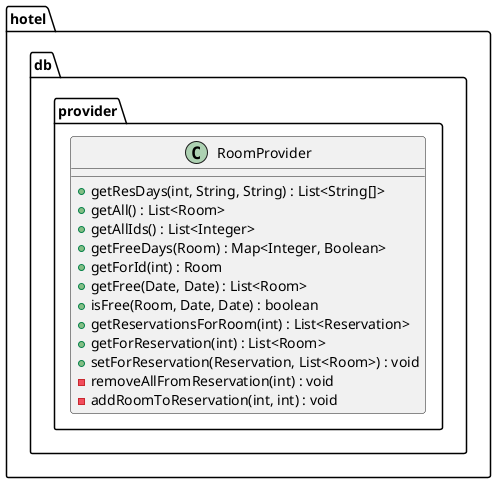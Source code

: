 @startuml

class hotel.db.provider.RoomProvider {
    + getResDays(int, String, String) : List<String[]>
    + getAll() : List<Room>
    + getAllIds() : List<Integer>
    + getFreeDays(Room) : Map<Integer, Boolean>
    + getForId(int) : Room
    + getFree(Date, Date) : List<Room>
    + isFree(Room, Date, Date) : boolean
    + getReservationsForRoom(int) : List<Reservation>
    + getForReservation(int) : List<Room>
    + setForReservation(Reservation, List<Room>) : void
    - removeAllFromReservation(int) : void
    - addRoomToReservation(int, int) : void
}

@enduml